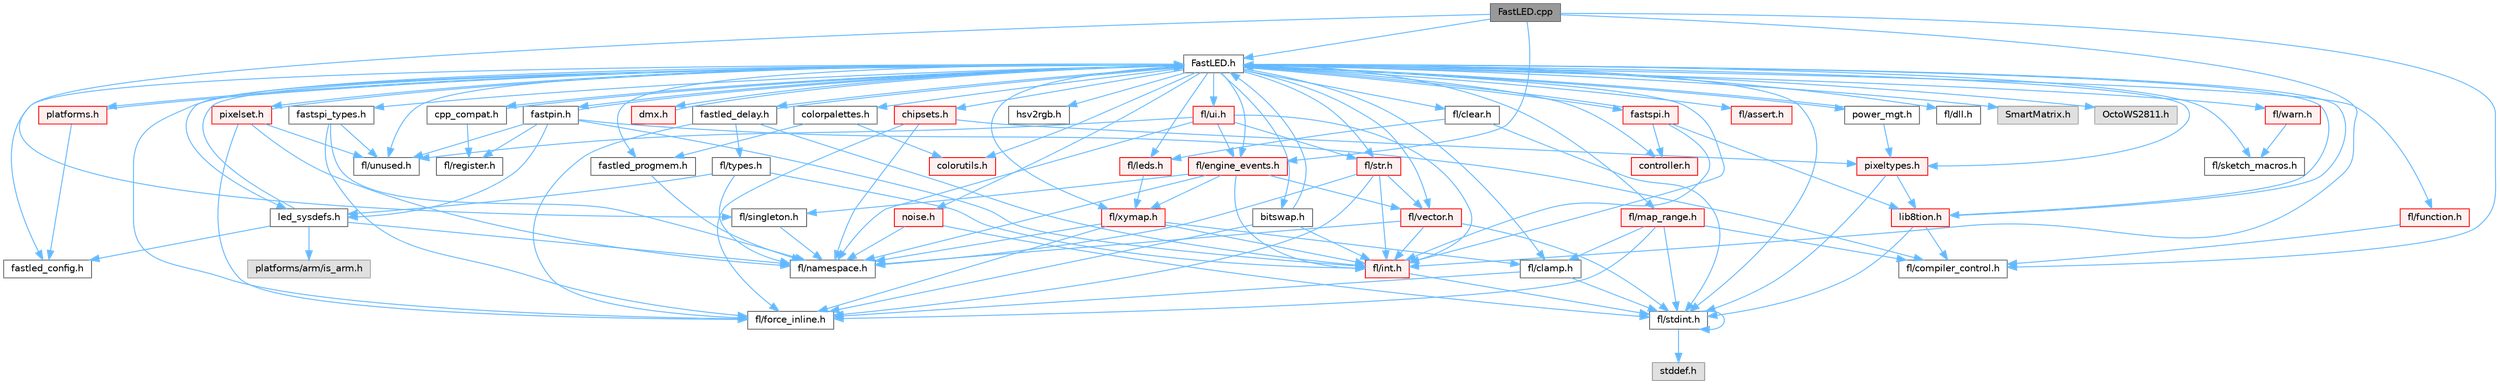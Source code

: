 digraph "FastLED.cpp"
{
 // INTERACTIVE_SVG=YES
 // LATEX_PDF_SIZE
  bgcolor="transparent";
  edge [fontname=Helvetica,fontsize=10,labelfontname=Helvetica,labelfontsize=10];
  node [fontname=Helvetica,fontsize=10,shape=box,height=0.2,width=0.4];
  Node1 [id="Node000001",label="FastLED.cpp",height=0.2,width=0.4,color="gray40", fillcolor="grey60", style="filled", fontcolor="black",tooltip="Central source file for FastLED, implements the CFastLED class/object."];
  Node1 -> Node2 [id="edge1_Node000001_Node000002",color="steelblue1",style="solid",tooltip=" "];
  Node2 [id="Node000002",label="FastLED.h",height=0.2,width=0.4,color="grey40", fillcolor="white", style="filled",URL="$db/d97/_fast_l_e_d_8h.html",tooltip="central include file for FastLED, defines the CFastLED class/object"];
  Node2 -> Node3 [id="edge2_Node000002_Node000003",color="steelblue1",style="solid",tooltip=" "];
  Node3 [id="Node000003",label="fl/stdint.h",height=0.2,width=0.4,color="grey40", fillcolor="white", style="filled",URL="$df/dd8/stdint_8h.html",tooltip=" "];
  Node3 -> Node4 [id="edge3_Node000003_Node000004",color="steelblue1",style="solid",tooltip=" "];
  Node4 [id="Node000004",label="stddef.h",height=0.2,width=0.4,color="grey60", fillcolor="#E0E0E0", style="filled",tooltip=" "];
  Node3 -> Node3 [id="edge4_Node000003_Node000003",color="steelblue1",style="solid",tooltip=" "];
  Node2 -> Node5 [id="edge5_Node000002_Node000005",color="steelblue1",style="solid",tooltip=" "];
  Node5 [id="Node000005",label="fl/dll.h",height=0.2,width=0.4,color="grey40", fillcolor="white", style="filled",URL="$d3/d4b/dll_8h.html",tooltip="FastLED dynamic library interface - lightweight header for external callers."];
  Node2 -> Node6 [id="edge6_Node000002_Node000006",color="steelblue1",style="solid",tooltip=" "];
  Node6 [id="Node000006",label="SmartMatrix.h",height=0.2,width=0.4,color="grey60", fillcolor="#E0E0E0", style="filled",tooltip=" "];
  Node2 -> Node7 [id="edge7_Node000002_Node000007",color="steelblue1",style="solid",tooltip=" "];
  Node7 [id="Node000007",label="OctoWS2811.h",height=0.2,width=0.4,color="grey60", fillcolor="#E0E0E0", style="filled",tooltip=" "];
  Node2 -> Node8 [id="edge8_Node000002_Node000008",color="steelblue1",style="solid",tooltip=" "];
  Node8 [id="Node000008",label="fl/force_inline.h",height=0.2,width=0.4,color="grey40", fillcolor="white", style="filled",URL="$d4/d64/force__inline_8h.html",tooltip=" "];
  Node2 -> Node9 [id="edge9_Node000002_Node000009",color="steelblue1",style="solid",tooltip=" "];
  Node9 [id="Node000009",label="cpp_compat.h",height=0.2,width=0.4,color="grey40", fillcolor="white", style="filled",URL="$d9/d13/cpp__compat_8h.html",tooltip="Compatibility functions based on C++ version."];
  Node9 -> Node2 [id="edge10_Node000009_Node000002",color="steelblue1",style="solid",tooltip=" "];
  Node9 -> Node10 [id="edge11_Node000009_Node000010",color="steelblue1",style="solid",tooltip=" "];
  Node10 [id="Node000010",label="fl/register.h",height=0.2,width=0.4,color="grey40", fillcolor="white", style="filled",URL="$df/d80/register_8h.html",tooltip=" "];
  Node2 -> Node11 [id="edge12_Node000002_Node000011",color="steelblue1",style="solid",tooltip=" "];
  Node11 [id="Node000011",label="fastled_config.h",height=0.2,width=0.4,color="grey40", fillcolor="white", style="filled",URL="$d5/d11/fastled__config_8h.html",tooltip="Contains definitions that can be used to configure FastLED at compile time."];
  Node2 -> Node12 [id="edge13_Node000002_Node000012",color="steelblue1",style="solid",tooltip=" "];
  Node12 [id="Node000012",label="led_sysdefs.h",height=0.2,width=0.4,color="grey40", fillcolor="white", style="filled",URL="$d9/d3e/led__sysdefs_8h.html",tooltip="Determines which platform system definitions to include."];
  Node12 -> Node2 [id="edge14_Node000012_Node000002",color="steelblue1",style="solid",tooltip=" "];
  Node12 -> Node11 [id="edge15_Node000012_Node000011",color="steelblue1",style="solid",tooltip=" "];
  Node12 -> Node13 [id="edge16_Node000012_Node000013",color="steelblue1",style="solid",tooltip=" "];
  Node13 [id="Node000013",label="platforms/arm/is_arm.h",height=0.2,width=0.4,color="grey60", fillcolor="#E0E0E0", style="filled",tooltip=" "];
  Node12 -> Node14 [id="edge17_Node000012_Node000014",color="steelblue1",style="solid",tooltip=" "];
  Node14 [id="Node000014",label="fl/namespace.h",height=0.2,width=0.4,color="grey40", fillcolor="white", style="filled",URL="$df/d2a/namespace_8h.html",tooltip="Implements the FastLED namespace macros."];
  Node2 -> Node15 [id="edge18_Node000002_Node000015",color="steelblue1",style="solid",tooltip=" "];
  Node15 [id="Node000015",label="fastled_delay.h",height=0.2,width=0.4,color="grey40", fillcolor="white", style="filled",URL="$d0/da8/fastled__delay_8h.html",tooltip="Utility functions and classes for managing delay cycles."];
  Node15 -> Node2 [id="edge19_Node000015_Node000002",color="steelblue1",style="solid",tooltip=" "];
  Node15 -> Node16 [id="edge20_Node000015_Node000016",color="steelblue1",style="solid",tooltip=" "];
  Node16 [id="Node000016",label="fl/types.h",height=0.2,width=0.4,color="grey40", fillcolor="white", style="filled",URL="$d7/da1/fl_2types_8h.html",tooltip=" "];
  Node16 -> Node14 [id="edge21_Node000016_Node000014",color="steelblue1",style="solid",tooltip=" "];
  Node16 -> Node17 [id="edge22_Node000016_Node000017",color="steelblue1",style="solid",tooltip=" "];
  Node17 [id="Node000017",label="fl/int.h",height=0.2,width=0.4,color="red", fillcolor="#FFF0F0", style="filled",URL="$d3/d7e/int_8h.html",tooltip=" "];
  Node17 -> Node3 [id="edge23_Node000017_Node000003",color="steelblue1",style="solid",tooltip=" "];
  Node16 -> Node12 [id="edge24_Node000016_Node000012",color="steelblue1",style="solid",tooltip=" "];
  Node15 -> Node8 [id="edge25_Node000015_Node000008",color="steelblue1",style="solid",tooltip=" "];
  Node15 -> Node17 [id="edge26_Node000015_Node000017",color="steelblue1",style="solid",tooltip=" "];
  Node2 -> Node19 [id="edge27_Node000002_Node000019",color="steelblue1",style="solid",tooltip=" "];
  Node19 [id="Node000019",label="bitswap.h",height=0.2,width=0.4,color="grey40", fillcolor="white", style="filled",URL="$de/ded/bitswap_8h.html",tooltip="Functions for doing a rotation of bits/bytes used by parallel output."];
  Node19 -> Node2 [id="edge28_Node000019_Node000002",color="steelblue1",style="solid",tooltip=" "];
  Node19 -> Node8 [id="edge29_Node000019_Node000008",color="steelblue1",style="solid",tooltip=" "];
  Node19 -> Node17 [id="edge30_Node000019_Node000017",color="steelblue1",style="solid",tooltip=" "];
  Node2 -> Node20 [id="edge31_Node000002_Node000020",color="steelblue1",style="solid",tooltip=" "];
  Node20 [id="Node000020",label="controller.h",height=0.2,width=0.4,color="red", fillcolor="#FFF0F0", style="filled",URL="$d2/dd9/controller_8h.html",tooltip="deprecated: base definitions used by led controllers for writing out led data"];
  Node2 -> Node119 [id="edge32_Node000002_Node000119",color="steelblue1",style="solid",tooltip=" "];
  Node119 [id="Node000119",label="fastpin.h",height=0.2,width=0.4,color="grey40", fillcolor="white", style="filled",URL="$db/d65/fastpin_8h.html",tooltip="Class base definitions for defining fast pin access."];
  Node119 -> Node2 [id="edge33_Node000119_Node000002",color="steelblue1",style="solid",tooltip=" "];
  Node119 -> Node26 [id="edge34_Node000119_Node000026",color="steelblue1",style="solid",tooltip=" "];
  Node26 [id="Node000026",label="fl/compiler_control.h",height=0.2,width=0.4,color="grey40", fillcolor="white", style="filled",URL="$d4/d54/compiler__control_8h.html",tooltip=" "];
  Node119 -> Node12 [id="edge35_Node000119_Node000012",color="steelblue1",style="solid",tooltip=" "];
  Node119 -> Node56 [id="edge36_Node000119_Node000056",color="steelblue1",style="solid",tooltip=" "];
  Node56 [id="Node000056",label="fl/unused.h",height=0.2,width=0.4,color="grey40", fillcolor="white", style="filled",URL="$d8/d4b/unused_8h.html",tooltip=" "];
  Node119 -> Node17 [id="edge37_Node000119_Node000017",color="steelblue1",style="solid",tooltip=" "];
  Node119 -> Node10 [id="edge38_Node000119_Node000010",color="steelblue1",style="solid",tooltip=" "];
  Node2 -> Node120 [id="edge39_Node000002_Node000120",color="steelblue1",style="solid",tooltip=" "];
  Node120 [id="Node000120",label="fastspi_types.h",height=0.2,width=0.4,color="grey40", fillcolor="white", style="filled",URL="$d2/ddb/fastspi__types_8h.html",tooltip="Data types and constants used by SPI interfaces."];
  Node120 -> Node8 [id="edge40_Node000120_Node000008",color="steelblue1",style="solid",tooltip=" "];
  Node120 -> Node14 [id="edge41_Node000120_Node000014",color="steelblue1",style="solid",tooltip=" "];
  Node120 -> Node56 [id="edge42_Node000120_Node000056",color="steelblue1",style="solid",tooltip=" "];
  Node2 -> Node121 [id="edge43_Node000002_Node000121",color="steelblue1",style="solid",tooltip=" "];
  Node121 [id="Node000121",label="dmx.h",height=0.2,width=0.4,color="red", fillcolor="#FFF0F0", style="filled",URL="$d3/de1/dmx_8h.html",tooltip="Defines the DMX512-based LED controllers."];
  Node121 -> Node2 [id="edge44_Node000121_Node000002",color="steelblue1",style="solid",tooltip=" "];
  Node2 -> Node124 [id="edge45_Node000002_Node000124",color="steelblue1",style="solid",tooltip=" "];
  Node124 [id="Node000124",label="platforms.h",height=0.2,width=0.4,color="red", fillcolor="#FFF0F0", style="filled",URL="$da/dc9/platforms_8h.html",tooltip="Determines which platforms headers to include."];
  Node124 -> Node2 [id="edge46_Node000124_Node000002",color="steelblue1",style="solid",tooltip=" "];
  Node124 -> Node11 [id="edge47_Node000124_Node000011",color="steelblue1",style="solid",tooltip=" "];
  Node2 -> Node32 [id="edge48_Node000002_Node000032",color="steelblue1",style="solid",tooltip=" "];
  Node32 [id="Node000032",label="fastled_progmem.h",height=0.2,width=0.4,color="grey40", fillcolor="white", style="filled",URL="$df/dab/fastled__progmem_8h.html",tooltip="Wrapper definitions to allow seamless use of PROGMEM in environments that have it."];
  Node32 -> Node14 [id="edge49_Node000032_Node000014",color="steelblue1",style="solid",tooltip=" "];
  Node2 -> Node23 [id="edge50_Node000002_Node000023",color="steelblue1",style="solid",tooltip=" "];
  Node23 [id="Node000023",label="lib8tion.h",height=0.2,width=0.4,color="red", fillcolor="#FFF0F0", style="filled",URL="$df/da5/lib8tion_8h.html",tooltip="Fast, efficient 8-bit math functions specifically designed for high-performance LED programming."];
  Node23 -> Node2 [id="edge51_Node000023_Node000002",color="steelblue1",style="solid",tooltip=" "];
  Node23 -> Node26 [id="edge52_Node000023_Node000026",color="steelblue1",style="solid",tooltip=" "];
  Node23 -> Node3 [id="edge53_Node000023_Node000003",color="steelblue1",style="solid",tooltip=" "];
  Node2 -> Node22 [id="edge54_Node000002_Node000022",color="steelblue1",style="solid",tooltip=" "];
  Node22 [id="Node000022",label="pixeltypes.h",height=0.2,width=0.4,color="red", fillcolor="#FFF0F0", style="filled",URL="$d2/dba/pixeltypes_8h.html",tooltip="Includes defintions for RGB and HSV pixels."];
  Node22 -> Node3 [id="edge55_Node000022_Node000003",color="steelblue1",style="solid",tooltip=" "];
  Node22 -> Node23 [id="edge56_Node000022_Node000023",color="steelblue1",style="solid",tooltip=" "];
  Node2 -> Node80 [id="edge57_Node000002_Node000080",color="steelblue1",style="solid",tooltip=" "];
  Node80 [id="Node000080",label="hsv2rgb.h",height=0.2,width=0.4,color="grey40", fillcolor="white", style="filled",URL="$de/d9a/hsv2rgb_8h.html",tooltip="Functions to convert from the HSV colorspace to the RGB colorspace."];
  Node2 -> Node126 [id="edge58_Node000002_Node000126",color="steelblue1",style="solid",tooltip=" "];
  Node126 [id="Node000126",label="colorutils.h",height=0.2,width=0.4,color="red", fillcolor="#FFF0F0", style="filled",URL="$d1/dfb/colorutils_8h.html",tooltip=" "];
  Node2 -> Node131 [id="edge59_Node000002_Node000131",color="steelblue1",style="solid",tooltip=" "];
  Node131 [id="Node000131",label="pixelset.h",height=0.2,width=0.4,color="red", fillcolor="#FFF0F0", style="filled",URL="$d4/d46/pixelset_8h.html",tooltip="Declares classes for managing logical groups of LEDs."];
  Node131 -> Node8 [id="edge60_Node000131_Node000008",color="steelblue1",style="solid",tooltip=" "];
  Node131 -> Node14 [id="edge61_Node000131_Node000014",color="steelblue1",style="solid",tooltip=" "];
  Node131 -> Node56 [id="edge62_Node000131_Node000056",color="steelblue1",style="solid",tooltip=" "];
  Node131 -> Node2 [id="edge63_Node000131_Node000002",color="steelblue1",style="solid",tooltip=" "];
  Node2 -> Node132 [id="edge64_Node000002_Node000132",color="steelblue1",style="solid",tooltip=" "];
  Node132 [id="Node000132",label="colorpalettes.h",height=0.2,width=0.4,color="grey40", fillcolor="white", style="filled",URL="$dc/dcc/colorpalettes_8h.html",tooltip="Declarations for the predefined color palettes supplied by FastLED."];
  Node132 -> Node126 [id="edge65_Node000132_Node000126",color="steelblue1",style="solid",tooltip=" "];
  Node132 -> Node32 [id="edge66_Node000132_Node000032",color="steelblue1",style="solid",tooltip=" "];
  Node2 -> Node133 [id="edge67_Node000002_Node000133",color="steelblue1",style="solid",tooltip=" "];
  Node133 [id="Node000133",label="noise.h",height=0.2,width=0.4,color="red", fillcolor="#FFF0F0", style="filled",URL="$d1/d31/noise_8h.html",tooltip="Functions to generate and fill arrays with noise."];
  Node133 -> Node3 [id="edge68_Node000133_Node000003",color="steelblue1",style="solid",tooltip=" "];
  Node133 -> Node14 [id="edge69_Node000133_Node000014",color="steelblue1",style="solid",tooltip=" "];
  Node2 -> Node134 [id="edge70_Node000002_Node000134",color="steelblue1",style="solid",tooltip=" "];
  Node134 [id="Node000134",label="power_mgt.h",height=0.2,width=0.4,color="grey40", fillcolor="white", style="filled",URL="$dc/d5b/power__mgt_8h.html",tooltip="Functions to limit the power used by FastLED."];
  Node134 -> Node2 [id="edge71_Node000134_Node000002",color="steelblue1",style="solid",tooltip=" "];
  Node134 -> Node22 [id="edge72_Node000134_Node000022",color="steelblue1",style="solid",tooltip=" "];
  Node2 -> Node135 [id="edge73_Node000002_Node000135",color="steelblue1",style="solid",tooltip=" "];
  Node135 [id="Node000135",label="fastspi.h",height=0.2,width=0.4,color="red", fillcolor="#FFF0F0", style="filled",URL="$d6/ddc/fastspi_8h.html",tooltip="Serial peripheral interface (SPI) definitions per platform."];
  Node135 -> Node2 [id="edge74_Node000135_Node000002",color="steelblue1",style="solid",tooltip=" "];
  Node135 -> Node20 [id="edge75_Node000135_Node000020",color="steelblue1",style="solid",tooltip=" "];
  Node135 -> Node23 [id="edge76_Node000135_Node000023",color="steelblue1",style="solid",tooltip=" "];
  Node135 -> Node17 [id="edge77_Node000135_Node000017",color="steelblue1",style="solid",tooltip=" "];
  Node2 -> Node137 [id="edge78_Node000002_Node000137",color="steelblue1",style="solid",tooltip=" "];
  Node137 [id="Node000137",label="chipsets.h",height=0.2,width=0.4,color="red", fillcolor="#FFF0F0", style="filled",URL="$db/d66/chipsets_8h.html",tooltip="Contains the bulk of the definitions for the various LED chipsets supported."];
  Node137 -> Node22 [id="edge79_Node000137_Node000022",color="steelblue1",style="solid",tooltip=" "];
  Node137 -> Node8 [id="edge80_Node000137_Node000008",color="steelblue1",style="solid",tooltip=" "];
  Node137 -> Node14 [id="edge81_Node000137_Node000014",color="steelblue1",style="solid",tooltip=" "];
  Node2 -> Node95 [id="edge82_Node000002_Node000095",color="steelblue1",style="solid",tooltip=" "];
  Node95 [id="Node000095",label="fl/engine_events.h",height=0.2,width=0.4,color="red", fillcolor="#FFF0F0", style="filled",URL="$db/dc0/engine__events_8h.html",tooltip=" "];
  Node95 -> Node14 [id="edge83_Node000095_Node000014",color="steelblue1",style="solid",tooltip=" "];
  Node95 -> Node115 [id="edge84_Node000095_Node000115",color="steelblue1",style="solid",tooltip=" "];
  Node115 [id="Node000115",label="fl/singleton.h",height=0.2,width=0.4,color="grey40", fillcolor="white", style="filled",URL="$d4/d0b/singleton_8h.html",tooltip=" "];
  Node115 -> Node14 [id="edge85_Node000115_Node000014",color="steelblue1",style="solid",tooltip=" "];
  Node95 -> Node69 [id="edge86_Node000095_Node000069",color="steelblue1",style="solid",tooltip=" "];
  Node69 [id="Node000069",label="fl/vector.h",height=0.2,width=0.4,color="red", fillcolor="#FFF0F0", style="filled",URL="$d6/d68/vector_8h.html",tooltip=" "];
  Node69 -> Node3 [id="edge87_Node000069_Node000003",color="steelblue1",style="solid",tooltip=" "];
  Node69 -> Node17 [id="edge88_Node000069_Node000017",color="steelblue1",style="solid",tooltip=" "];
  Node69 -> Node14 [id="edge89_Node000069_Node000014",color="steelblue1",style="solid",tooltip=" "];
  Node95 -> Node116 [id="edge90_Node000095_Node000116",color="steelblue1",style="solid",tooltip=" "];
  Node116 [id="Node000116",label="fl/xymap.h",height=0.2,width=0.4,color="red", fillcolor="#FFF0F0", style="filled",URL="$da/d61/xymap_8h.html",tooltip=" "];
  Node116 -> Node17 [id="edge91_Node000116_Node000017",color="steelblue1",style="solid",tooltip=" "];
  Node116 -> Node14 [id="edge92_Node000116_Node000014",color="steelblue1",style="solid",tooltip=" "];
  Node116 -> Node8 [id="edge93_Node000116_Node000008",color="steelblue1",style="solid",tooltip=" "];
  Node116 -> Node38 [id="edge94_Node000116_Node000038",color="steelblue1",style="solid",tooltip=" "];
  Node38 [id="Node000038",label="fl/clamp.h",height=0.2,width=0.4,color="grey40", fillcolor="white", style="filled",URL="$d6/dd3/clamp_8h.html",tooltip=" "];
  Node38 -> Node3 [id="edge95_Node000038_Node000003",color="steelblue1",style="solid",tooltip=" "];
  Node38 -> Node8 [id="edge96_Node000038_Node000008",color="steelblue1",style="solid",tooltip=" "];
  Node95 -> Node17 [id="edge97_Node000095_Node000017",color="steelblue1",style="solid",tooltip=" "];
  Node2 -> Node139 [id="edge98_Node000002_Node000139",color="steelblue1",style="solid",tooltip=" "];
  Node139 [id="Node000139",label="fl/leds.h",height=0.2,width=0.4,color="red", fillcolor="#FFF0F0", style="filled",URL="$da/d78/leds_8h.html",tooltip=" "];
  Node139 -> Node116 [id="edge99_Node000139_Node000116",color="steelblue1",style="solid",tooltip=" "];
  Node2 -> Node17 [id="edge100_Node000002_Node000017",color="steelblue1",style="solid",tooltip=" "];
  Node2 -> Node34 [id="edge101_Node000002_Node000034",color="steelblue1",style="solid",tooltip=" "];
  Node34 [id="Node000034",label="fl/str.h",height=0.2,width=0.4,color="red", fillcolor="#FFF0F0", style="filled",URL="$d1/d93/str_8h.html",tooltip=" "];
  Node34 -> Node17 [id="edge102_Node000034_Node000017",color="steelblue1",style="solid",tooltip=" "];
  Node34 -> Node14 [id="edge103_Node000034_Node000014",color="steelblue1",style="solid",tooltip=" "];
  Node34 -> Node69 [id="edge104_Node000034_Node000069",color="steelblue1",style="solid",tooltip=" "];
  Node34 -> Node8 [id="edge105_Node000034_Node000008",color="steelblue1",style="solid",tooltip=" "];
  Node2 -> Node116 [id="edge106_Node000002_Node000116",color="steelblue1",style="solid",tooltip=" "];
  Node2 -> Node38 [id="edge107_Node000002_Node000038",color="steelblue1",style="solid",tooltip=" "];
  Node2 -> Node39 [id="edge108_Node000002_Node000039",color="steelblue1",style="solid",tooltip=" "];
  Node39 [id="Node000039",label="fl/map_range.h",height=0.2,width=0.4,color="red", fillcolor="#FFF0F0", style="filled",URL="$d1/d47/map__range_8h.html",tooltip=" "];
  Node39 -> Node3 [id="edge109_Node000039_Node000003",color="steelblue1",style="solid",tooltip=" "];
  Node39 -> Node38 [id="edge110_Node000039_Node000038",color="steelblue1",style="solid",tooltip=" "];
  Node39 -> Node8 [id="edge111_Node000039_Node000008",color="steelblue1",style="solid",tooltip=" "];
  Node39 -> Node26 [id="edge112_Node000039_Node000026",color="steelblue1",style="solid",tooltip=" "];
  Node2 -> Node109 [id="edge113_Node000002_Node000109",color="steelblue1",style="solid",tooltip=" "];
  Node109 [id="Node000109",label="fl/warn.h",height=0.2,width=0.4,color="red", fillcolor="#FFF0F0", style="filled",URL="$de/d77/warn_8h.html",tooltip=" "];
  Node109 -> Node112 [id="edge114_Node000109_Node000112",color="steelblue1",style="solid",tooltip=" "];
  Node112 [id="Node000112",label="fl/sketch_macros.h",height=0.2,width=0.4,color="grey40", fillcolor="white", style="filled",URL="$d1/dbc/sketch__macros_8h.html",tooltip=" "];
  Node2 -> Node99 [id="edge115_Node000002_Node000099",color="steelblue1",style="solid",tooltip=" "];
  Node99 [id="Node000099",label="fl/assert.h",height=0.2,width=0.4,color="red", fillcolor="#FFF0F0", style="filled",URL="$dc/da7/assert_8h.html",tooltip=" "];
  Node2 -> Node56 [id="edge116_Node000002_Node000056",color="steelblue1",style="solid",tooltip=" "];
  Node2 -> Node69 [id="edge117_Node000002_Node000069",color="steelblue1",style="solid",tooltip=" "];
  Node2 -> Node114 [id="edge118_Node000002_Node000114",color="steelblue1",style="solid",tooltip=" "];
  Node114 [id="Node000114",label="fl/function.h",height=0.2,width=0.4,color="red", fillcolor="#FFF0F0", style="filled",URL="$dd/d67/function_8h.html",tooltip=" "];
  Node114 -> Node26 [id="edge119_Node000114_Node000026",color="steelblue1",style="solid",tooltip=" "];
  Node2 -> Node140 [id="edge120_Node000002_Node000140",color="steelblue1",style="solid",tooltip=" "];
  Node140 [id="Node000140",label="fl/clear.h",height=0.2,width=0.4,color="grey40", fillcolor="white", style="filled",URL="$df/db0/clear_8h.html",tooltip=" "];
  Node140 -> Node139 [id="edge121_Node000140_Node000139",color="steelblue1",style="solid",tooltip=" "];
  Node140 -> Node3 [id="edge122_Node000140_Node000003",color="steelblue1",style="solid",tooltip=" "];
  Node2 -> Node141 [id="edge123_Node000002_Node000141",color="steelblue1",style="solid",tooltip=" "];
  Node141 [id="Node000141",label="fl/ui.h",height=0.2,width=0.4,color="red", fillcolor="#FFF0F0", style="filled",URL="$d9/d3b/ui_8h.html",tooltip=" "];
  Node141 -> Node14 [id="edge124_Node000141_Node000014",color="steelblue1",style="solid",tooltip=" "];
  Node141 -> Node34 [id="edge125_Node000141_Node000034",color="steelblue1",style="solid",tooltip=" "];
  Node141 -> Node17 [id="edge126_Node000141_Node000017",color="steelblue1",style="solid",tooltip=" "];
  Node141 -> Node95 [id="edge127_Node000141_Node000095",color="steelblue1",style="solid",tooltip=" "];
  Node141 -> Node56 [id="edge128_Node000141_Node000056",color="steelblue1",style="solid",tooltip=" "];
  Node2 -> Node112 [id="edge129_Node000002_Node000112",color="steelblue1",style="solid",tooltip=" "];
  Node1 -> Node115 [id="edge130_Node000001_Node000115",color="steelblue1",style="solid",tooltip=" "];
  Node1 -> Node95 [id="edge131_Node000001_Node000095",color="steelblue1",style="solid",tooltip=" "];
  Node1 -> Node26 [id="edge132_Node000001_Node000026",color="steelblue1",style="solid",tooltip=" "];
  Node1 -> Node17 [id="edge133_Node000001_Node000017",color="steelblue1",style="solid",tooltip=" "];
}
